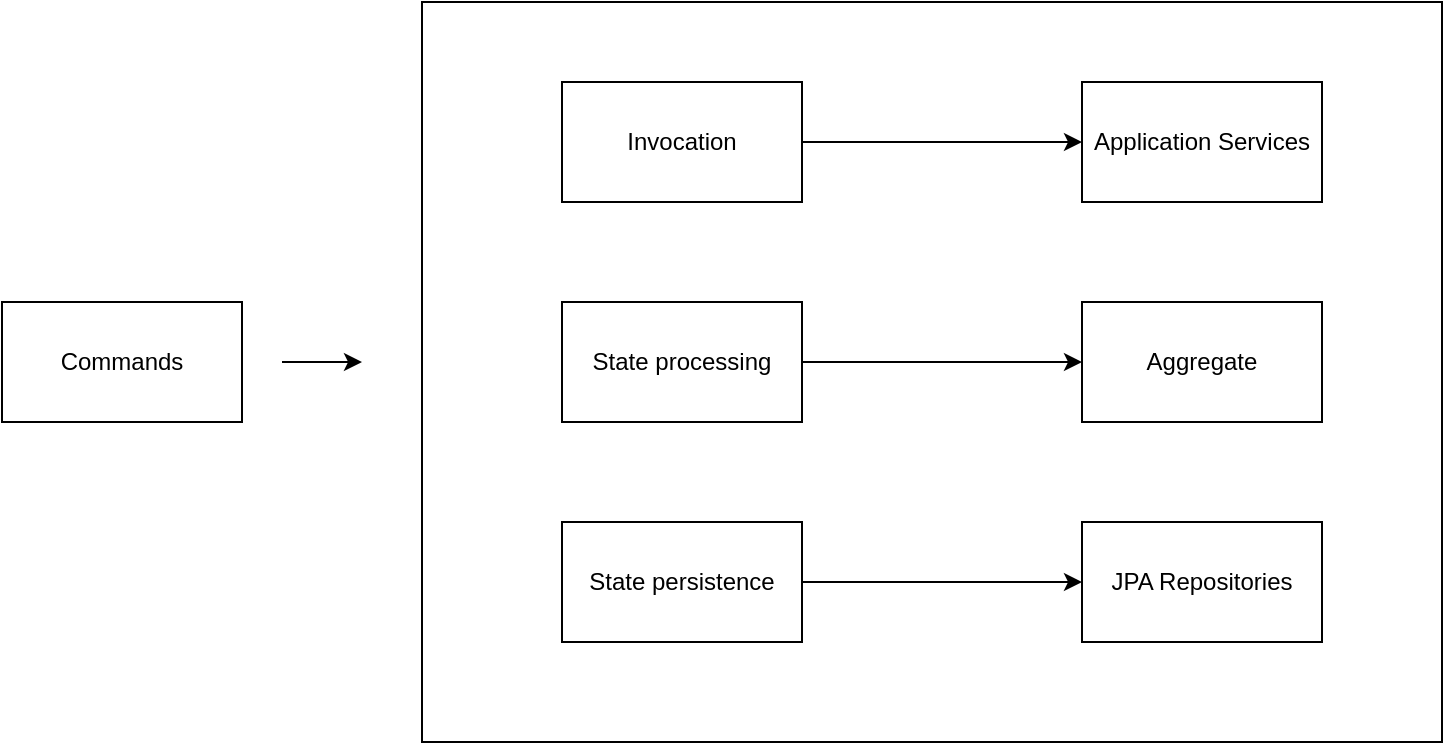 <mxfile version="10.6.5" type="github"><diagram id="DoWKnnhQcfNiVVI9SAC1" name="Page-1"><mxGraphModel dx="918" dy="490" grid="1" gridSize="10" guides="1" tooltips="1" connect="1" arrows="1" fold="1" page="1" pageScale="1" pageWidth="850" pageHeight="1100" math="0" shadow="0"><root><mxCell id="0"/><mxCell id="1" parent="0"/><mxCell id="VIPMUJbbTNOrpHbAJPL9-1" value="Commands" style="rounded=0;whiteSpace=wrap;html=1;" vertex="1" parent="1"><mxGeometry x="60" y="220" width="120" height="60" as="geometry"/></mxCell><mxCell id="VIPMUJbbTNOrpHbAJPL9-2" value="Invocation" style="rounded=0;whiteSpace=wrap;html=1;" vertex="1" parent="1"><mxGeometry x="340" y="110" width="120" height="60" as="geometry"/></mxCell><mxCell id="VIPMUJbbTNOrpHbAJPL9-3" value="State processing" style="rounded=0;whiteSpace=wrap;html=1;" vertex="1" parent="1"><mxGeometry x="340" y="220" width="120" height="60" as="geometry"/></mxCell><mxCell id="VIPMUJbbTNOrpHbAJPL9-4" value="State persistence" style="rounded=0;whiteSpace=wrap;html=1;" vertex="1" parent="1"><mxGeometry x="340" y="330" width="120" height="60" as="geometry"/></mxCell><mxCell id="VIPMUJbbTNOrpHbAJPL9-5" value="Application Services" style="rounded=0;whiteSpace=wrap;html=1;" vertex="1" parent="1"><mxGeometry x="600" y="110" width="120" height="60" as="geometry"/></mxCell><mxCell id="VIPMUJbbTNOrpHbAJPL9-6" value="Aggregate" style="rounded=0;whiteSpace=wrap;html=1;" vertex="1" parent="1"><mxGeometry x="600" y="220" width="120" height="60" as="geometry"/></mxCell><mxCell id="VIPMUJbbTNOrpHbAJPL9-7" value="JPA Repositories" style="rounded=0;whiteSpace=wrap;html=1;" vertex="1" parent="1"><mxGeometry x="600" y="330" width="120" height="60" as="geometry"/></mxCell><mxCell id="VIPMUJbbTNOrpHbAJPL9-8" value="" style="endArrow=classic;html=1;entryX=0;entryY=0.5;entryDx=0;entryDy=0;" edge="1" parent="1" source="VIPMUJbbTNOrpHbAJPL9-2" target="VIPMUJbbTNOrpHbAJPL9-5"><mxGeometry width="50" height="50" relative="1" as="geometry"><mxPoint x="100" y="460" as="sourcePoint"/><mxPoint x="150" y="410" as="targetPoint"/></mxGeometry></mxCell><mxCell id="VIPMUJbbTNOrpHbAJPL9-9" value="" style="endArrow=classic;html=1;entryX=0;entryY=0.5;entryDx=0;entryDy=0;" edge="1" parent="1"><mxGeometry width="50" height="50" relative="1" as="geometry"><mxPoint x="460" y="250" as="sourcePoint"/><mxPoint x="600" y="250" as="targetPoint"/></mxGeometry></mxCell><mxCell id="VIPMUJbbTNOrpHbAJPL9-10" value="" style="endArrow=classic;html=1;entryX=0;entryY=0.5;entryDx=0;entryDy=0;" edge="1" parent="1"><mxGeometry width="50" height="50" relative="1" as="geometry"><mxPoint x="460" y="360" as="sourcePoint"/><mxPoint x="600" y="360" as="targetPoint"/></mxGeometry></mxCell><mxCell id="VIPMUJbbTNOrpHbAJPL9-12" value="" style="verticalLabelPosition=bottom;verticalAlign=top;html=1;shape=mxgraph.basic.rect;fillColor=none;fillColor2=none;strokeColor=#000000;strokeWidth=1;size=20;indent=5;" vertex="1" parent="1"><mxGeometry x="270" y="70" width="510" height="370" as="geometry"/></mxCell><mxCell id="VIPMUJbbTNOrpHbAJPL9-13" value="" style="endArrow=classic;html=1;" edge="1" parent="1"><mxGeometry width="50" height="50" relative="1" as="geometry"><mxPoint x="200" y="250" as="sourcePoint"/><mxPoint x="240" y="250" as="targetPoint"/></mxGeometry></mxCell></root></mxGraphModel></diagram></mxfile>
